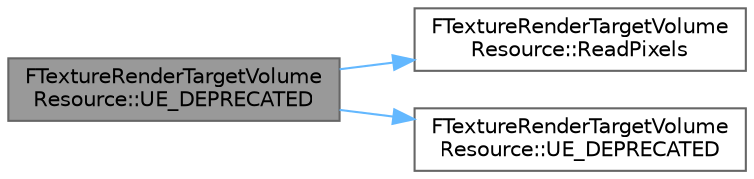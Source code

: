 digraph "FTextureRenderTargetVolumeResource::UE_DEPRECATED"
{
 // INTERACTIVE_SVG=YES
 // LATEX_PDF_SIZE
  bgcolor="transparent";
  edge [fontname=Helvetica,fontsize=10,labelfontname=Helvetica,labelfontsize=10];
  node [fontname=Helvetica,fontsize=10,shape=box,height=0.2,width=0.4];
  rankdir="LR";
  Node1 [id="Node000001",label="FTextureRenderTargetVolume\lResource::UE_DEPRECATED",height=0.2,width=0.4,color="gray40", fillcolor="grey60", style="filled", fontcolor="black",tooltip="Copy the texels of a single depth slice of the cube into an array."];
  Node1 -> Node2 [id="edge1_Node000001_Node000002",color="steelblue1",style="solid",tooltip=" "];
  Node2 [id="Node000002",label="FTextureRenderTargetVolume\lResource::ReadPixels",height=0.2,width=0.4,color="grey40", fillcolor="white", style="filled",URL="$dc/ddc/classFTextureRenderTargetVolumeResource.html#aa05eca4f053fc2727c843a6fa55f33de",tooltip="Reads the render target's displayed pixels into a preallocated color buffer."];
  Node1 -> Node3 [id="edge2_Node000001_Node000003",color="steelblue1",style="solid",tooltip=" "];
  Node3 [id="Node000003",label="FTextureRenderTargetVolume\lResource::UE_DEPRECATED",height=0.2,width=0.4,color="grey40", fillcolor="white", style="filled",URL="$dc/ddc/classFTextureRenderTargetVolumeResource.html#a52d7d92177edac997274f2800b05e37e",tooltip="Copy the texels of a single depth slice of the volume into an array."];
}
